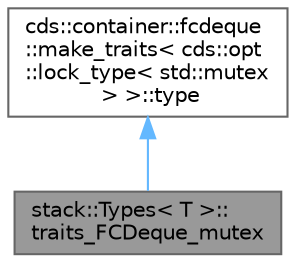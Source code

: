 digraph "stack::Types&lt; T &gt;::traits_FCDeque_mutex"
{
 // LATEX_PDF_SIZE
  bgcolor="transparent";
  edge [fontname=Helvetica,fontsize=10,labelfontname=Helvetica,labelfontsize=10];
  node [fontname=Helvetica,fontsize=10,shape=box,height=0.2,width=0.4];
  Node1 [id="Node000001",label="stack::Types\< T \>::\ltraits_FCDeque_mutex",height=0.2,width=0.4,color="gray40", fillcolor="grey60", style="filled", fontcolor="black",tooltip=" "];
  Node2 -> Node1 [id="edge1_Node000001_Node000002",dir="back",color="steelblue1",style="solid",tooltip=" "];
  Node2 [id="Node000002",label="cds::container::fcdeque\l::make_traits\< cds::opt\l::lock_type\< std::mutex\l \> \>::type",height=0.2,width=0.4,color="gray40", fillcolor="white", style="filled",tooltip=" "];
}
